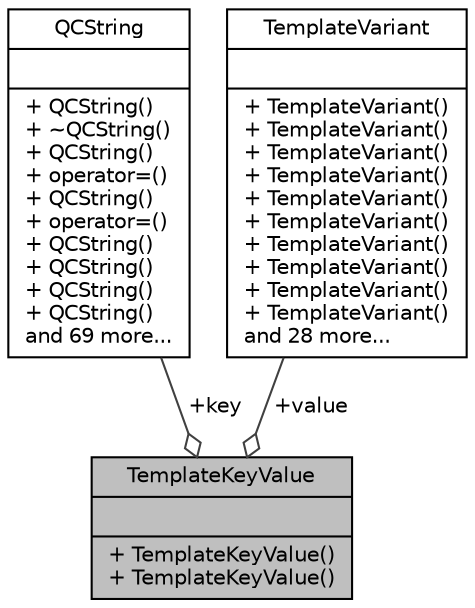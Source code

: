digraph "TemplateKeyValue"
{
 // LATEX_PDF_SIZE
  edge [fontname="Helvetica",fontsize="10",labelfontname="Helvetica",labelfontsize="10"];
  node [fontname="Helvetica",fontsize="10",shape=record];
  Node1 [label="{TemplateKeyValue\n||+ TemplateKeyValue()\l+ TemplateKeyValue()\l}",height=0.2,width=0.4,color="black", fillcolor="grey75", style="filled", fontcolor="black",tooltip="A container to store a key-value pair."];
  Node2 -> Node1 [color="grey25",fontsize="10",style="solid",label=" +key" ,arrowhead="odiamond",fontname="Helvetica"];
  Node2 [label="{QCString\n||+ QCString()\l+ ~QCString()\l+ QCString()\l+ operator=()\l+ QCString()\l+ operator=()\l+ QCString()\l+ QCString()\l+ QCString()\l+ QCString()\land 69 more...\l}",height=0.2,width=0.4,color="black", fillcolor="white", style="filled",URL="$classQCString.html",tooltip=" "];
  Node3 -> Node1 [color="grey25",fontsize="10",style="solid",label=" +value" ,arrowhead="odiamond",fontname="Helvetica"];
  Node3 [label="{TemplateVariant\n||+ TemplateVariant()\l+ TemplateVariant()\l+ TemplateVariant()\l+ TemplateVariant()\l+ TemplateVariant()\l+ TemplateVariant()\l+ TemplateVariant()\l+ TemplateVariant()\l+ TemplateVariant()\l+ TemplateVariant()\land 28 more...\l}",height=0.2,width=0.4,color="black", fillcolor="white", style="filled",URL="$classTemplateVariant.html",tooltip="Variant type which can hold one value of a fixed set of types."];
}
